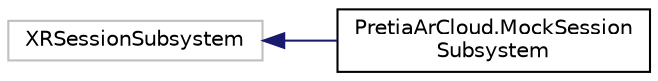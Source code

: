 digraph "Graphical Class Hierarchy"
{
 // LATEX_PDF_SIZE
  edge [fontname="Helvetica",fontsize="10",labelfontname="Helvetica",labelfontsize="10"];
  node [fontname="Helvetica",fontsize="10",shape=record];
  rankdir="LR";
  Node1 [label="XRSessionSubsystem",height=0.2,width=0.4,color="grey75", fillcolor="white", style="filled",tooltip=" "];
  Node1 -> Node0 [dir="back",color="midnightblue",fontsize="10",style="solid",fontname="Helvetica"];
  Node0 [label="PretiaArCloud.MockSession\lSubsystem",height=0.2,width=0.4,color="black", fillcolor="white", style="filled",URL="$classPretiaArCloud_1_1MockSessionSubsystem.html",tooltip=" "];
}
